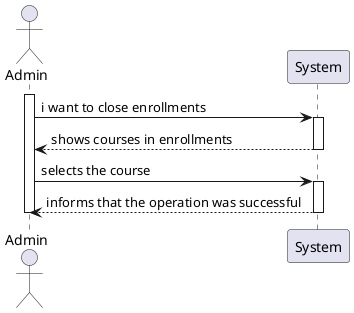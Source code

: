 @startuml

Actor Admin

activate Admin
Admin -> System: i want to close enrollments
activate System
System --> Admin: shows courses in enrollments
deactivate System
Admin -> System: selects the course
activate System
System --> Admin: informs that the operation was successful
deactivate System
deactivate Admin

@enduml